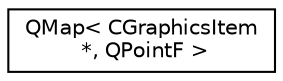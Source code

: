 digraph "类继承关系图"
{
  edge [fontname="Helvetica",fontsize="10",labelfontname="Helvetica",labelfontsize="10"];
  node [fontname="Helvetica",fontsize="10",shape=record];
  rankdir="LR";
  Node0 [label="QMap\< CGraphicsItem\l *, QPointF \>",height=0.2,width=0.4,color="black", fillcolor="white", style="filled",URL="$class_q_map.html"];
}
